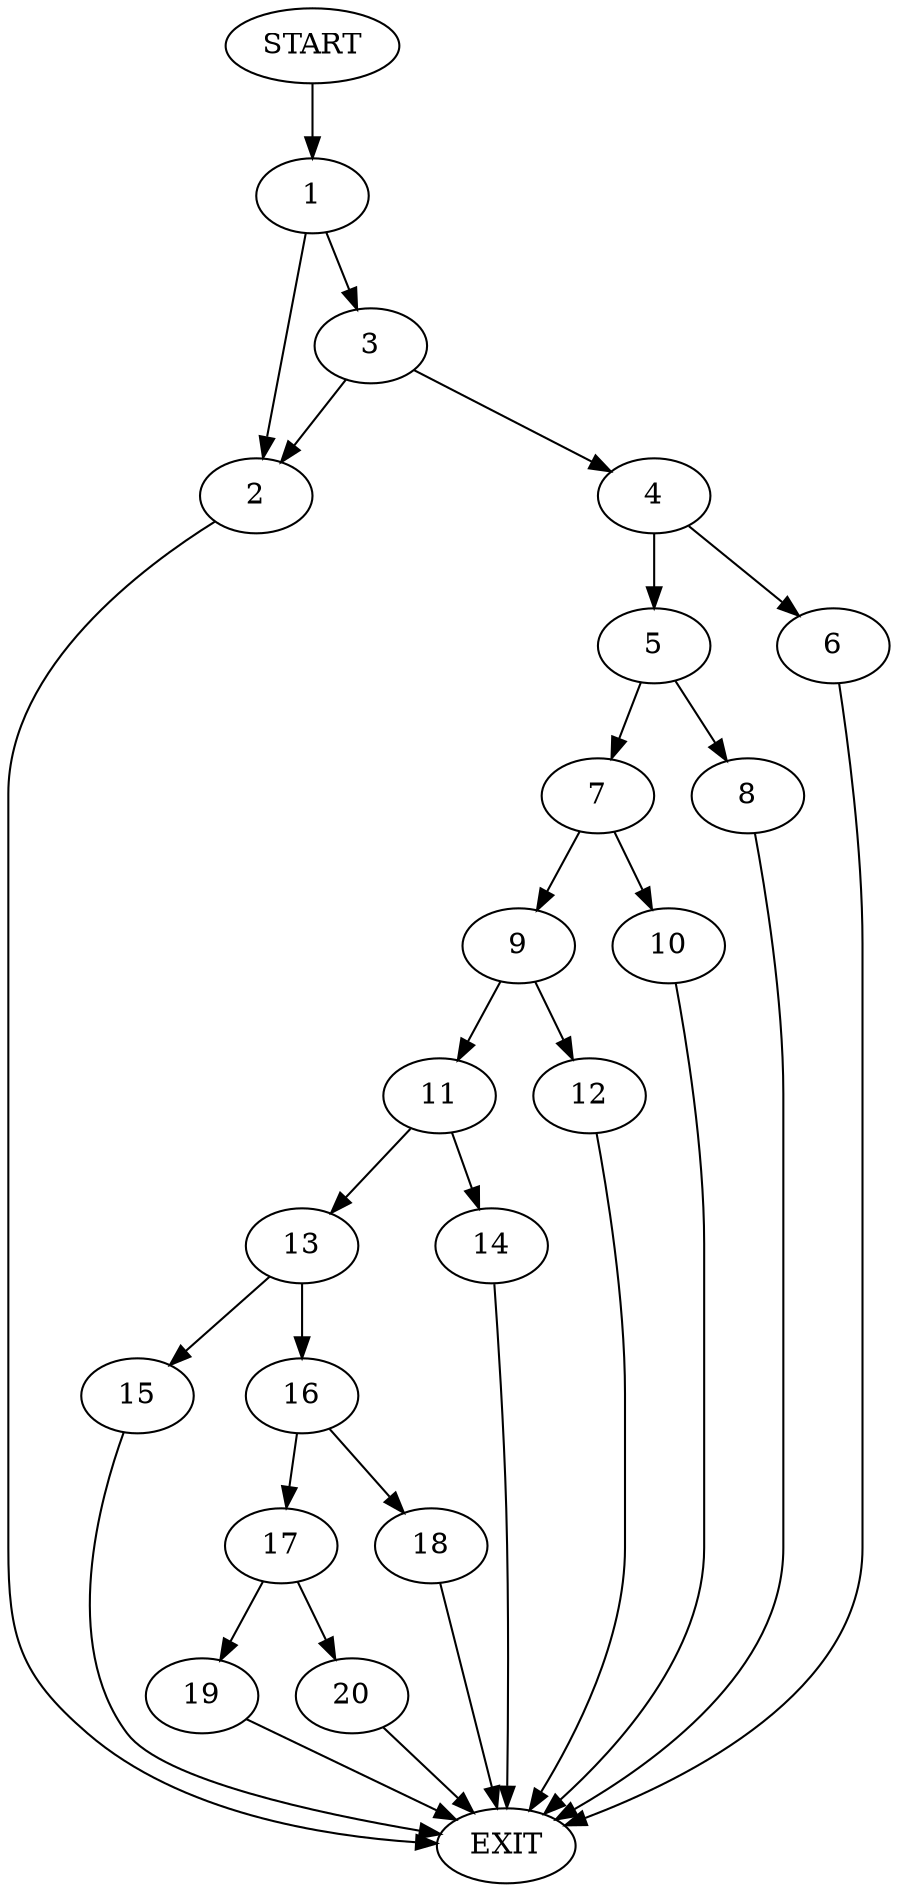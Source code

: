 digraph {
0 [label="START"]
21 [label="EXIT"]
0 -> 1
1 -> 2
1 -> 3
3 -> 2
3 -> 4
2 -> 21
4 -> 5
4 -> 6
5 -> 7
5 -> 8
6 -> 21
7 -> 9
7 -> 10
8 -> 21
10 -> 21
9 -> 11
9 -> 12
12 -> 21
11 -> 13
11 -> 14
13 -> 15
13 -> 16
14 -> 21
16 -> 17
16 -> 18
15 -> 21
18 -> 21
17 -> 19
17 -> 20
20 -> 21
19 -> 21
}
